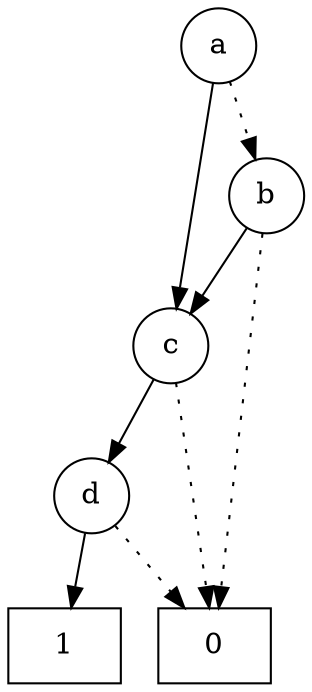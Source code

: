 digraph BDD {
    node [shape=circle];
    5 [label="d"];
    5 -> 1 [style=solid];
    5 -> 0 [style=dotted];
    7 [label="c"];
    7 -> 5 [style=solid];
    7 -> 0 [style=dotted];
    8 [label="b"];
    8 -> 7 [style=solid];
    8 -> 0 [style=dotted];
    9 [label="a"];
    9 -> 7 [style=solid];
    9 -> 8 [style=dotted];
    0 [shape=box, label="0"];
    1 [shape=box, label="1"];
}
